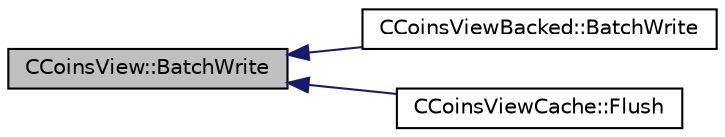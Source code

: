 digraph "CCoinsView::BatchWrite"
{
  edge [fontname="Helvetica",fontsize="10",labelfontname="Helvetica",labelfontsize="10"];
  node [fontname="Helvetica",fontsize="10",shape=record];
  rankdir="LR";
  Node3 [label="CCoinsView::BatchWrite",height=0.2,width=0.4,color="black", fillcolor="grey75", style="filled", fontcolor="black"];
  Node3 -> Node4 [dir="back",color="midnightblue",fontsize="10",style="solid",fontname="Helvetica"];
  Node4 [label="CCoinsViewBacked::BatchWrite",height=0.2,width=0.4,color="black", fillcolor="white", style="filled",URL="$class_c_coins_view_backed.html#ace15da3934c9d7a9cb9c7a787f92f764",tooltip="Do a bulk modification (multiple CCoins changes + BestBlock change). "];
  Node3 -> Node5 [dir="back",color="midnightblue",fontsize="10",style="solid",fontname="Helvetica"];
  Node5 [label="CCoinsViewCache::Flush",height=0.2,width=0.4,color="black", fillcolor="white", style="filled",URL="$class_c_coins_view_cache.html#ac9888d4feaa46666d03871cd7cd1c01d",tooltip="Push the modifications applied to this cache to its base. "];
}
